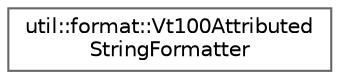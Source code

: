 digraph "Graphical Class Hierarchy"
{
 // LATEX_PDF_SIZE
  bgcolor="transparent";
  edge [fontname=Helvetica,fontsize=10,labelfontname=Helvetica,labelfontsize=10];
  node [fontname=Helvetica,fontsize=10,shape=box,height=0.2,width=0.4];
  rankdir="LR";
  Node0 [id="Node000000",label="util::format::Vt100Attributed\lStringFormatter",height=0.2,width=0.4,color="grey40", fillcolor="white", style="filled",URL="$de/d20/classutil_1_1format_1_1Vt100AttributedStringFormatter.html",tooltip=" "];
}
